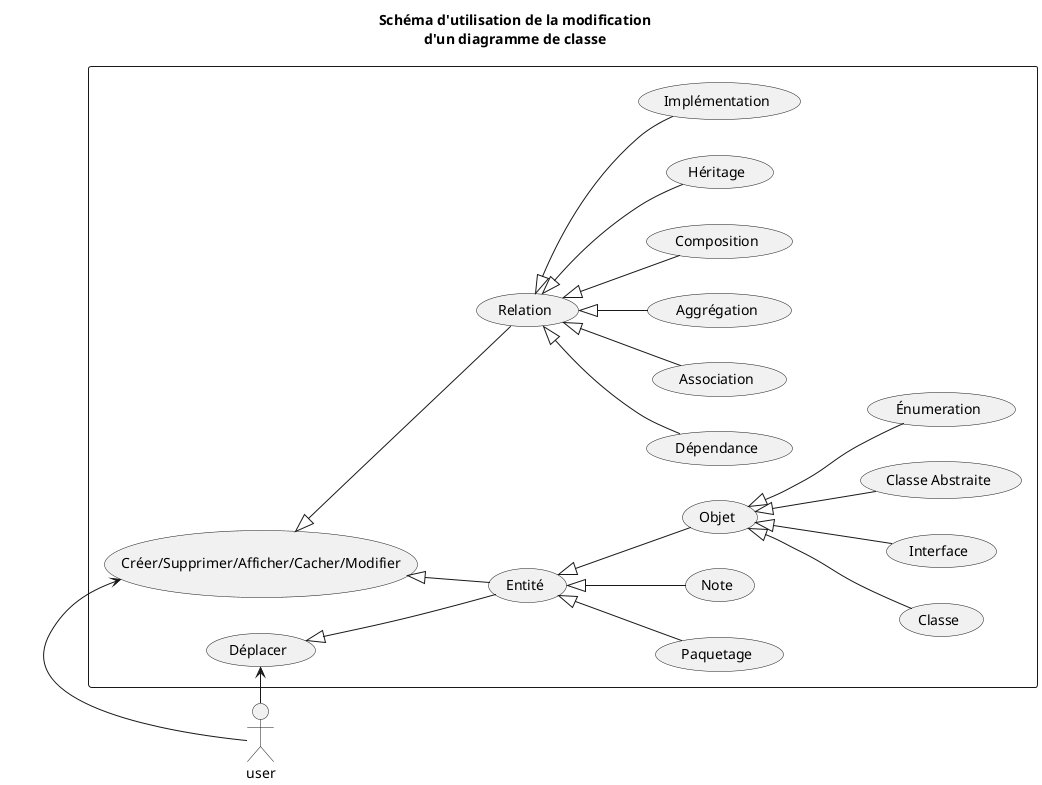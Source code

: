 @startuml
left to right direction
title Schéma d'utilisation de la modification\nd'un diagramme de classe

Actor :user:

rectangle {
       
       (Relation) as (lien)
       (Créer/Supprimer/Afficher/Cacher/Modifier) as crrmed
 
	:user: -> (crrmed)
  :user: -> (Déplacer)
  (Déplacer) <|-- (Entité)
	(crrmed) <|-- (lien)    
	(crrmed) <|-- (Entité)
  (Entité) <|-- (Paquetage)
  (Entité) <|-- (Note) 
  (Entité) <|-- (Objet)
  (Objet) <|-- (Classe)      
	(Objet) <|-- (Interface) 
  (Objet) <|-- (Classe Abstraite)
  (Objet) <|-- (Énumeration)
  (lien) <|-- (Dépendance)
  (lien) <|-- (Association)
  (lien) <|-- (Aggrégation)
  (lien) <|-- (Composition)
  (lien) <|-- (Héritage)
  (lien) <|-- (Implémentation)
}

@enduml
